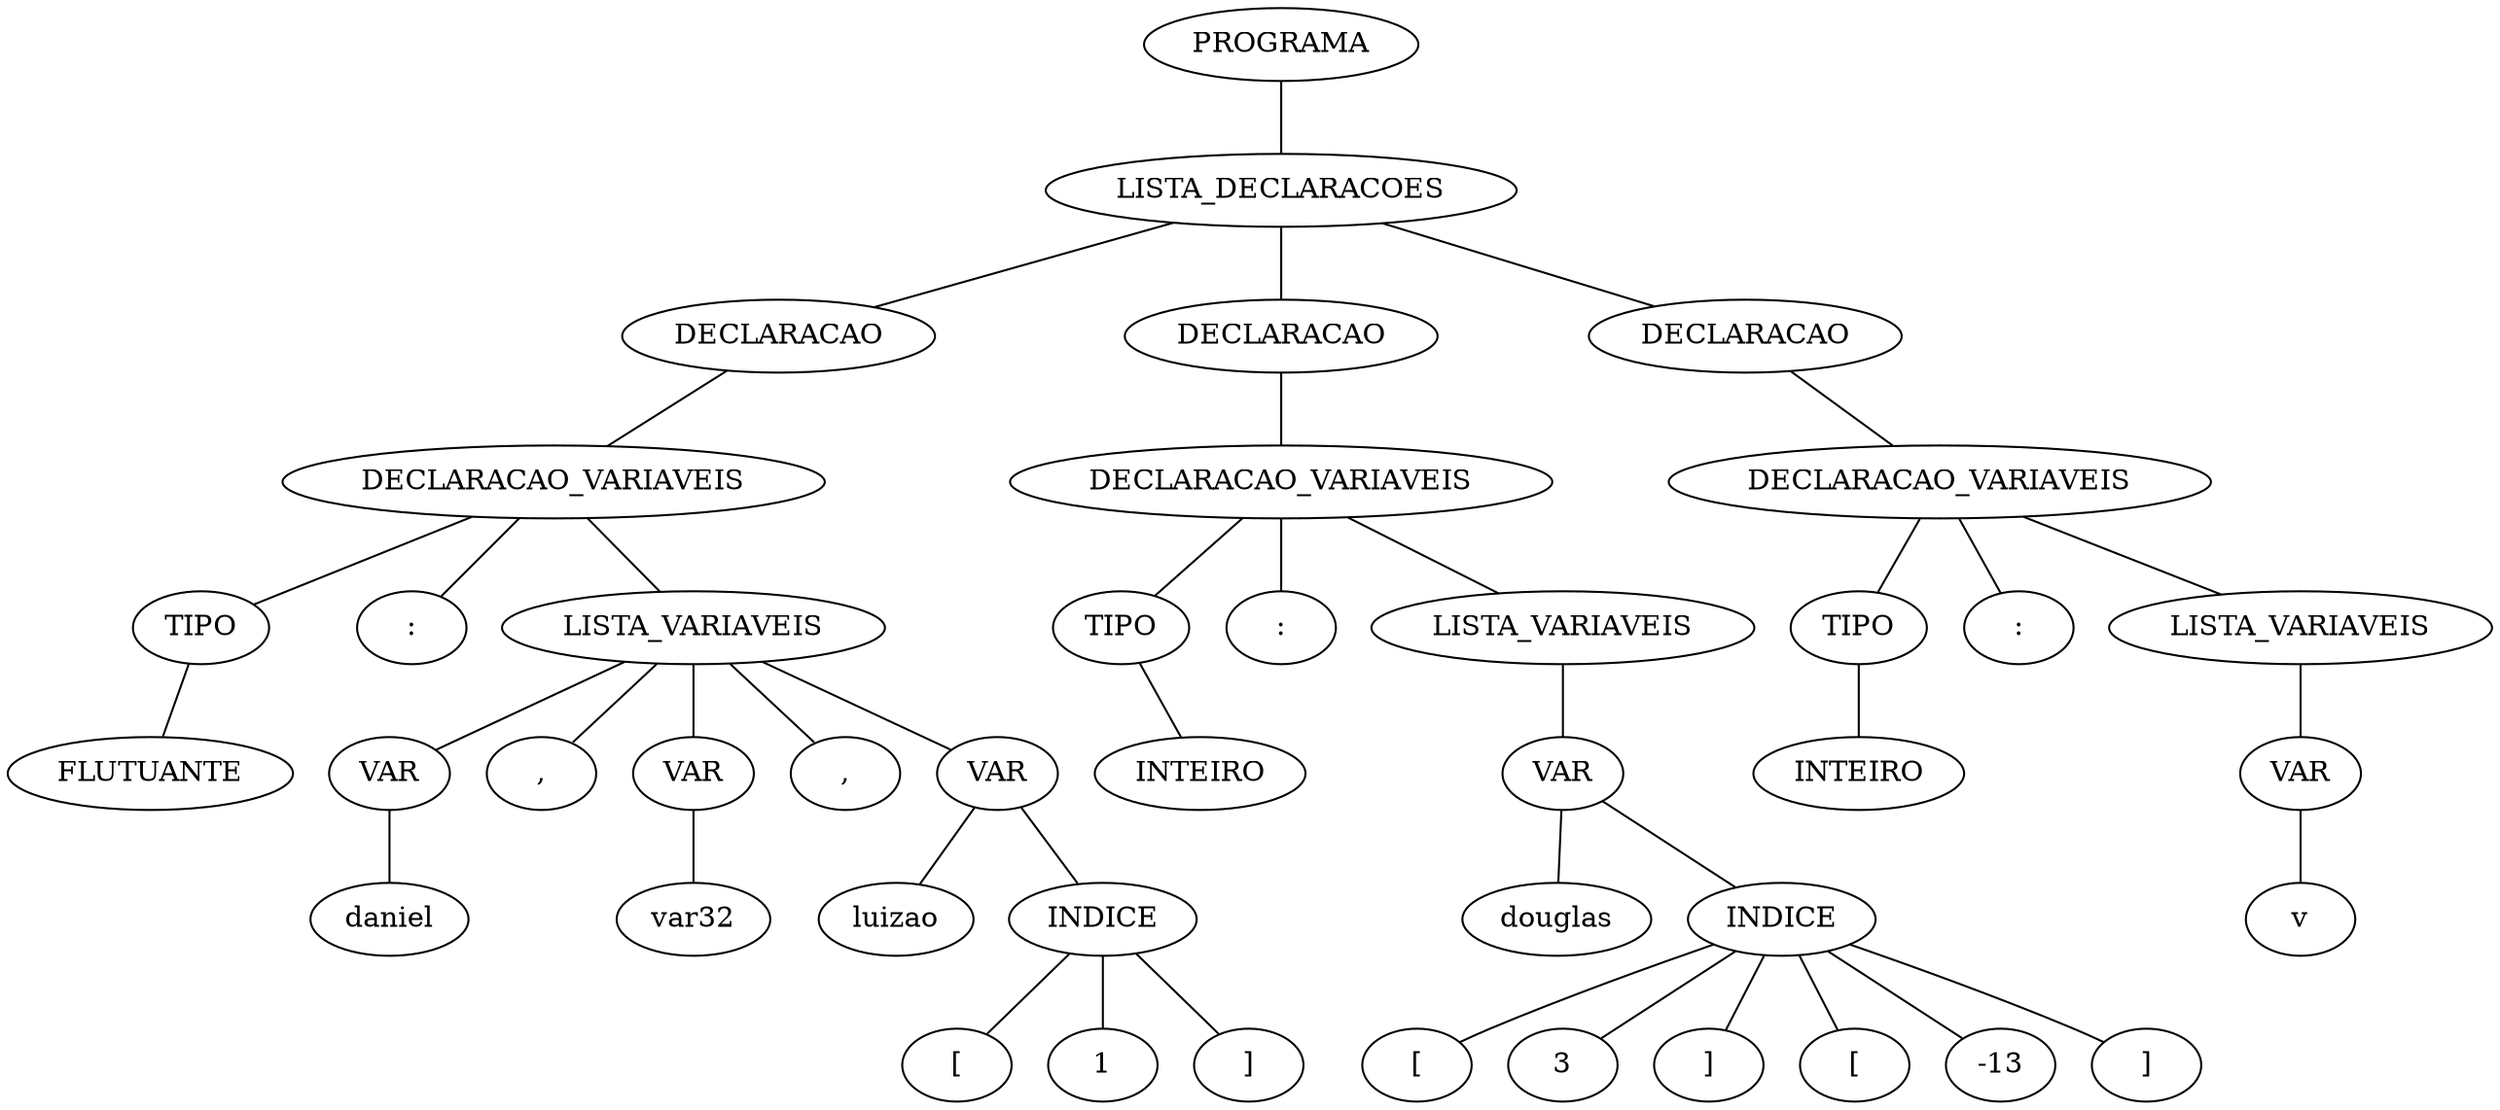 strict graph G {
    17973856 [label="PROGRAMA"];
    17978128 [label="LISTA_DECLARACOES"];
    17973856 -- 17978128;
    17978128 [label="LISTA_DECLARACOES"];
    17978224 [label="DECLARACAO"];
    17978128 -- 17978224;
    17978784 [label="DECLARACAO"];
    17978128 -- 17978784;
    17981344 [label="DECLARACAO"];
    17978128 -- 17981344;
    17978224 [label="DECLARACAO"];
    17978352 [label="DECLARACAO_VARIAVEIS"];
    17978224 -- 17978352;
    17978352 [label="DECLARACAO_VARIAVEIS"];
    17978448 [label="TIPO"];
    17978352 -- 17978448;
    17978640 [label=":"];
    17978352 -- 17978640;
    17978736 [label="LISTA_VARIAVEIS"];
    17978352 -- 17978736;
    17978448 [label="TIPO"];
    17978544 [label="FLUTUANTE"];
    17978448 -- 17978544;
    17978544 [label="FLUTUANTE"];
    17978640 [label=":"];
    17978736 [label="LISTA_VARIAVEIS"];
    17978864 [label="VAR"];
    17978736 -- 17978864;
    17979088 [label=","];
    17978736 -- 17979088;
    17979248 [label="VAR"];
    17978736 -- 17979248;
    17979472 [label=","];
    17978736 -- 17979472;
    17979632 [label="VAR"];
    17978736 -- 17979632;
    17978864 [label="VAR"];
    17978960 [label="daniel"];
    17978864 -- 17978960;
    17978960 [label="daniel"];
    17979088 [label=","];
    17979248 [label="VAR"];
    17979344 [label="var32"];
    17979248 -- 17979344;
    17979344 [label="var32"];
    17979472 [label=","];
    17979632 [label="VAR"];
    17979728 [label="luizao"];
    17979632 -- 17979728;
    17979856 [label="INDICE"];
    17979632 -- 17979856;
    17979728 [label="luizao"];
    17979856 [label="INDICE"];
    17979952 [label="["];
    17979856 -- 17979952;
    17980144 [label="1"];
    17979856 -- 17980144;
    17980272 [label="]"];
    17979856 -- 17980272;
    17979952 [label="["];
    17980144 [label="1"];
    17980272 [label="]"];
    17978784 [label="DECLARACAO"];
    17980560 [label="DECLARACAO_VARIAVEIS"];
    17978784 -- 17980560;
    17980560 [label="DECLARACAO_VARIAVEIS"];
    17980656 [label="TIPO"];
    17980560 -- 17980656;
    17980848 [label=":"];
    17980560 -- 17980848;
    17980944 [label="LISTA_VARIAVEIS"];
    17980560 -- 17980944;
    17980656 [label="TIPO"];
    17980752 [label="INTEIRO"];
    17980656 -- 17980752;
    17980752 [label="INTEIRO"];
    17980848 [label=":"];
    17980944 [label="LISTA_VARIAVEIS"];
    17981072 [label="VAR"];
    17980944 -- 17981072;
    17981072 [label="VAR"];
    17981168 [label="douglas"];
    17981072 -- 17981168;
    17981296 [label="INDICE"];
    17981072 -- 17981296;
    17981168 [label="douglas"];
    17981296 [label="INDICE"];
    17981392 [label="["];
    17981296 -- 17981392;
    17981584 [label="3"];
    17981296 -- 17981584;
    17981712 [label="]"];
    17981296 -- 17981712;
    17981840 [label="["];
    17981296 -- 17981840;
    17982000 [label="-13"];
    17981296 -- 17982000;
    17982128 [label="]"];
    17981296 -- 17982128;
    17981392 [label="["];
    17981584 [label="3"];
    17981712 [label="]"];
    17981840 [label="["];
    17982000 [label="-13"];
    17982128 [label="]"];
    17981344 [label="DECLARACAO"];
    17982416 [label="DECLARACAO_VARIAVEIS"];
    17981344 -- 17982416;
    17982416 [label="DECLARACAO_VARIAVEIS"];
    17982512 [label="TIPO"];
    17982416 -- 17982512;
    17982704 [label=":"];
    17982416 -- 17982704;
    17982800 [label="LISTA_VARIAVEIS"];
    17982416 -- 17982800;
    17982512 [label="TIPO"];
    17982608 [label="INTEIRO"];
    17982512 -- 17982608;
    17982608 [label="INTEIRO"];
    17982704 [label=":"];
    17982800 [label="LISTA_VARIAVEIS"];
    17982928 [label="VAR"];
    17982800 -- 17982928;
    17982928 [label="VAR"];
    17983024 [label="v"];
    17982928 -- 17983024;
    17983024 [label="v"];
}